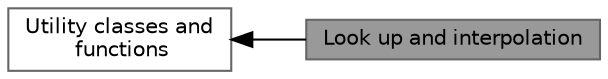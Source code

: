 digraph "Look up and interpolation"
{
 // LATEX_PDF_SIZE
  bgcolor="transparent";
  edge [fontname=Helvetica,fontsize=10,labelfontname=Helvetica,labelfontsize=10];
  node [fontname=Helvetica,fontsize=10,shape=box,height=0.2,width=0.4];
  rankdir=LR;
  Node1 [id="Node000001",label="Look up and interpolation",height=0.2,width=0.4,color="gray40", fillcolor="grey60", style="filled", fontcolor="black",tooltip="Data look up and interpolation."];
  Node2 [id="Node000002",label="Utility classes and\l functions",height=0.2,width=0.4,color="grey40", fillcolor="white", style="filled",URL="$group__Toolboxes.html",tooltip="Several classes and functions that implement common operations."];
  Node2->Node1 [shape=plaintext, dir="back", style="solid"];
}
